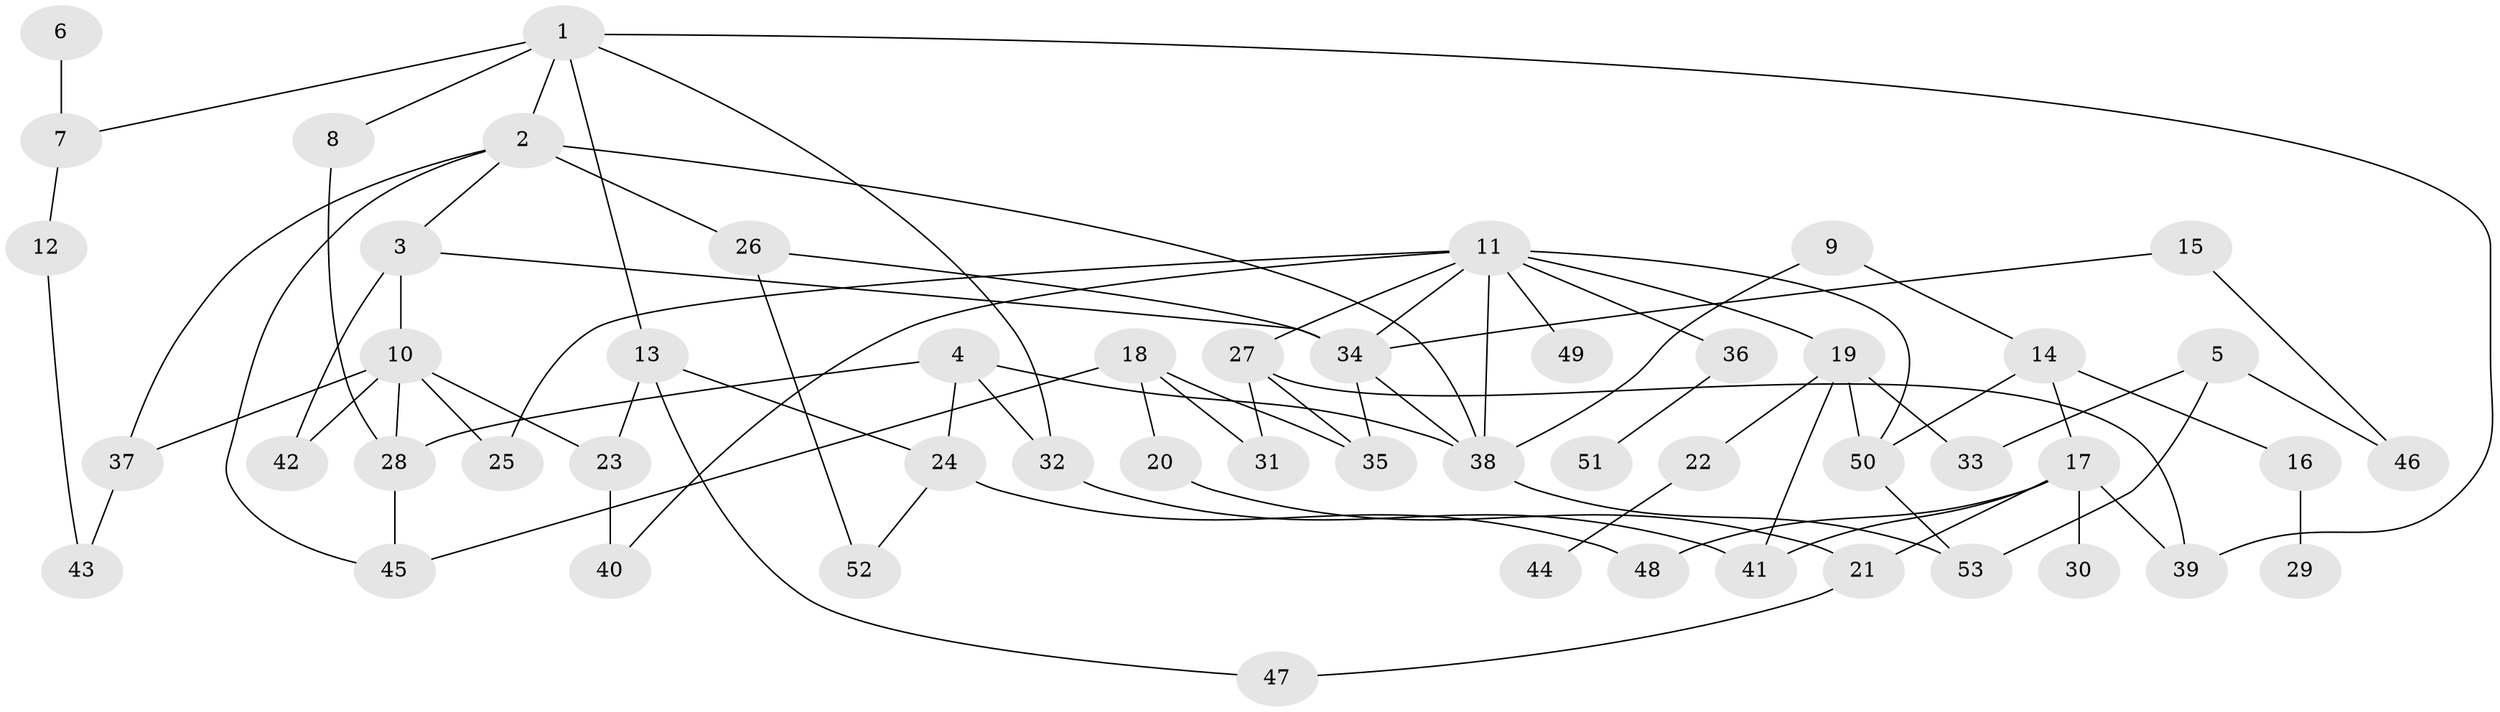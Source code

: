 // original degree distribution, {6: 0.05714285714285714, 5: 0.02857142857142857, 7: 0.009523809523809525, 2: 0.3238095238095238, 1: 0.23809523809523808, 4: 0.09523809523809523, 3: 0.23809523809523808, 8: 0.009523809523809525}
// Generated by graph-tools (version 1.1) at 2025/01/03/09/25 03:01:05]
// undirected, 53 vertices, 82 edges
graph export_dot {
graph [start="1"]
  node [color=gray90,style=filled];
  1;
  2;
  3;
  4;
  5;
  6;
  7;
  8;
  9;
  10;
  11;
  12;
  13;
  14;
  15;
  16;
  17;
  18;
  19;
  20;
  21;
  22;
  23;
  24;
  25;
  26;
  27;
  28;
  29;
  30;
  31;
  32;
  33;
  34;
  35;
  36;
  37;
  38;
  39;
  40;
  41;
  42;
  43;
  44;
  45;
  46;
  47;
  48;
  49;
  50;
  51;
  52;
  53;
  1 -- 2 [weight=1.0];
  1 -- 7 [weight=1.0];
  1 -- 8 [weight=1.0];
  1 -- 13 [weight=1.0];
  1 -- 32 [weight=1.0];
  1 -- 39 [weight=1.0];
  2 -- 3 [weight=1.0];
  2 -- 26 [weight=1.0];
  2 -- 37 [weight=1.0];
  2 -- 38 [weight=1.0];
  2 -- 45 [weight=1.0];
  3 -- 10 [weight=1.0];
  3 -- 34 [weight=1.0];
  3 -- 42 [weight=2.0];
  4 -- 24 [weight=1.0];
  4 -- 28 [weight=1.0];
  4 -- 32 [weight=1.0];
  4 -- 38 [weight=1.0];
  5 -- 33 [weight=1.0];
  5 -- 46 [weight=1.0];
  5 -- 53 [weight=1.0];
  6 -- 7 [weight=1.0];
  7 -- 12 [weight=1.0];
  8 -- 28 [weight=1.0];
  9 -- 14 [weight=1.0];
  9 -- 38 [weight=1.0];
  10 -- 23 [weight=1.0];
  10 -- 25 [weight=1.0];
  10 -- 28 [weight=1.0];
  10 -- 37 [weight=1.0];
  10 -- 42 [weight=1.0];
  11 -- 19 [weight=1.0];
  11 -- 25 [weight=1.0];
  11 -- 27 [weight=1.0];
  11 -- 34 [weight=1.0];
  11 -- 36 [weight=1.0];
  11 -- 38 [weight=1.0];
  11 -- 40 [weight=1.0];
  11 -- 49 [weight=1.0];
  11 -- 50 [weight=1.0];
  12 -- 43 [weight=1.0];
  13 -- 23 [weight=1.0];
  13 -- 24 [weight=1.0];
  13 -- 47 [weight=1.0];
  14 -- 16 [weight=1.0];
  14 -- 17 [weight=1.0];
  14 -- 50 [weight=1.0];
  15 -- 34 [weight=1.0];
  15 -- 46 [weight=1.0];
  16 -- 29 [weight=1.0];
  17 -- 21 [weight=2.0];
  17 -- 30 [weight=1.0];
  17 -- 39 [weight=1.0];
  17 -- 41 [weight=1.0];
  17 -- 48 [weight=1.0];
  18 -- 20 [weight=1.0];
  18 -- 31 [weight=1.0];
  18 -- 35 [weight=1.0];
  18 -- 45 [weight=1.0];
  19 -- 22 [weight=1.0];
  19 -- 33 [weight=1.0];
  19 -- 41 [weight=1.0];
  19 -- 50 [weight=1.0];
  20 -- 21 [weight=1.0];
  21 -- 47 [weight=1.0];
  22 -- 44 [weight=1.0];
  23 -- 40 [weight=1.0];
  24 -- 48 [weight=1.0];
  24 -- 52 [weight=1.0];
  26 -- 34 [weight=1.0];
  26 -- 52 [weight=1.0];
  27 -- 31 [weight=1.0];
  27 -- 35 [weight=1.0];
  27 -- 39 [weight=1.0];
  28 -- 45 [weight=1.0];
  32 -- 41 [weight=1.0];
  34 -- 35 [weight=1.0];
  34 -- 38 [weight=1.0];
  36 -- 51 [weight=1.0];
  37 -- 43 [weight=1.0];
  38 -- 53 [weight=1.0];
  50 -- 53 [weight=1.0];
}
